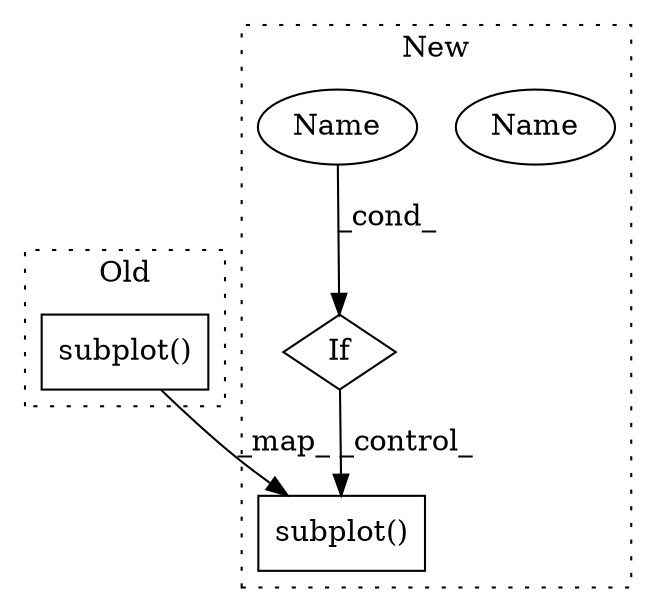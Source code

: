 digraph G {
subgraph cluster0 {
1 [label="subplot()" a="75" s="6702,6721" l="12,1" shape="box"];
label = "Old";
style="dotted";
}
subgraph cluster1 {
2 [label="subplot()" a="75" s="5661,5680" l="12,1" shape="box"];
3 [label="If" a="96" s="5638" l="3" shape="diamond"];
4 [label="Name" a="87" s="5641" l="6" shape="ellipse"];
5 [label="Name" a="87" s="5641" l="6" shape="ellipse"];
label = "New";
style="dotted";
}
1 -> 2 [label="_map_"];
3 -> 2 [label="_control_"];
5 -> 3 [label="_cond_"];
}